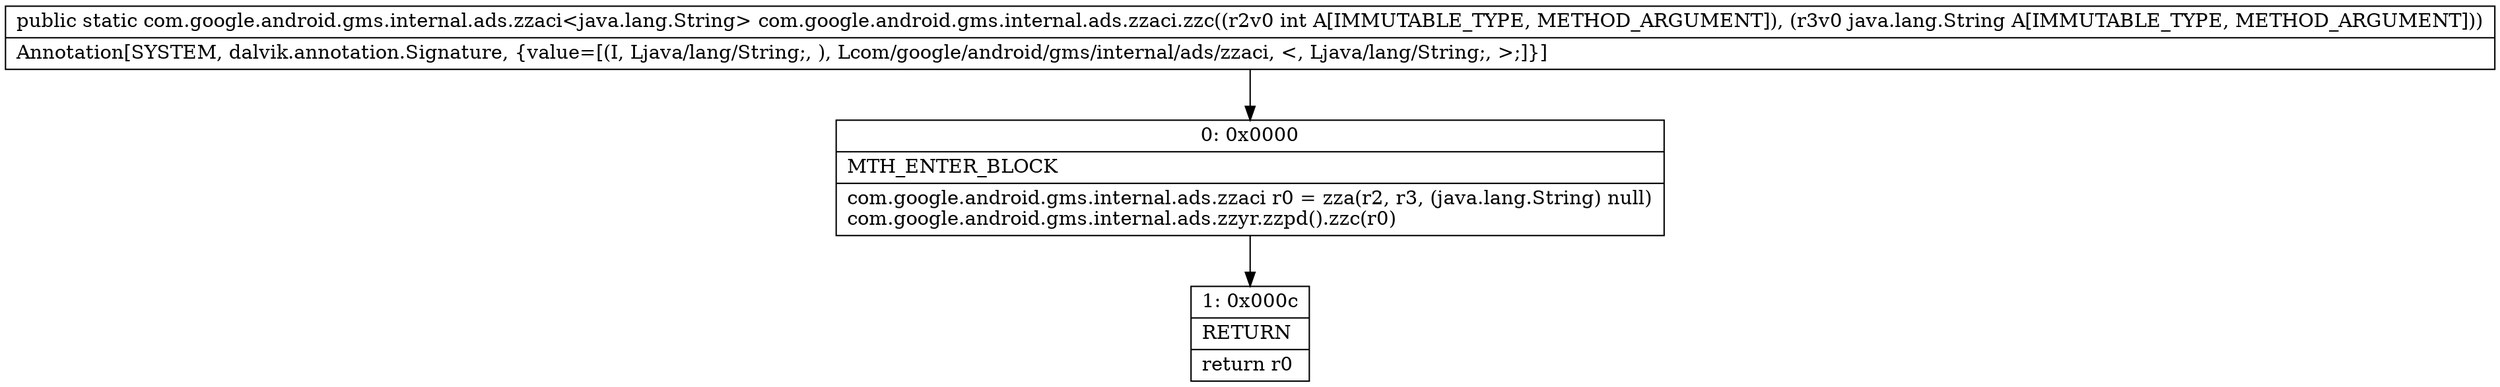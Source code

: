 digraph "CFG forcom.google.android.gms.internal.ads.zzaci.zzc(ILjava\/lang\/String;)Lcom\/google\/android\/gms\/internal\/ads\/zzaci;" {
Node_0 [shape=record,label="{0\:\ 0x0000|MTH_ENTER_BLOCK\l|com.google.android.gms.internal.ads.zzaci r0 = zza(r2, r3, (java.lang.String) null)\lcom.google.android.gms.internal.ads.zzyr.zzpd().zzc(r0)\l}"];
Node_1 [shape=record,label="{1\:\ 0x000c|RETURN\l|return r0\l}"];
MethodNode[shape=record,label="{public static com.google.android.gms.internal.ads.zzaci\<java.lang.String\> com.google.android.gms.internal.ads.zzaci.zzc((r2v0 int A[IMMUTABLE_TYPE, METHOD_ARGUMENT]), (r3v0 java.lang.String A[IMMUTABLE_TYPE, METHOD_ARGUMENT]))  | Annotation[SYSTEM, dalvik.annotation.Signature, \{value=[(I, Ljava\/lang\/String;, ), Lcom\/google\/android\/gms\/internal\/ads\/zzaci, \<, Ljava\/lang\/String;, \>;]\}]\l}"];
MethodNode -> Node_0;
Node_0 -> Node_1;
}

